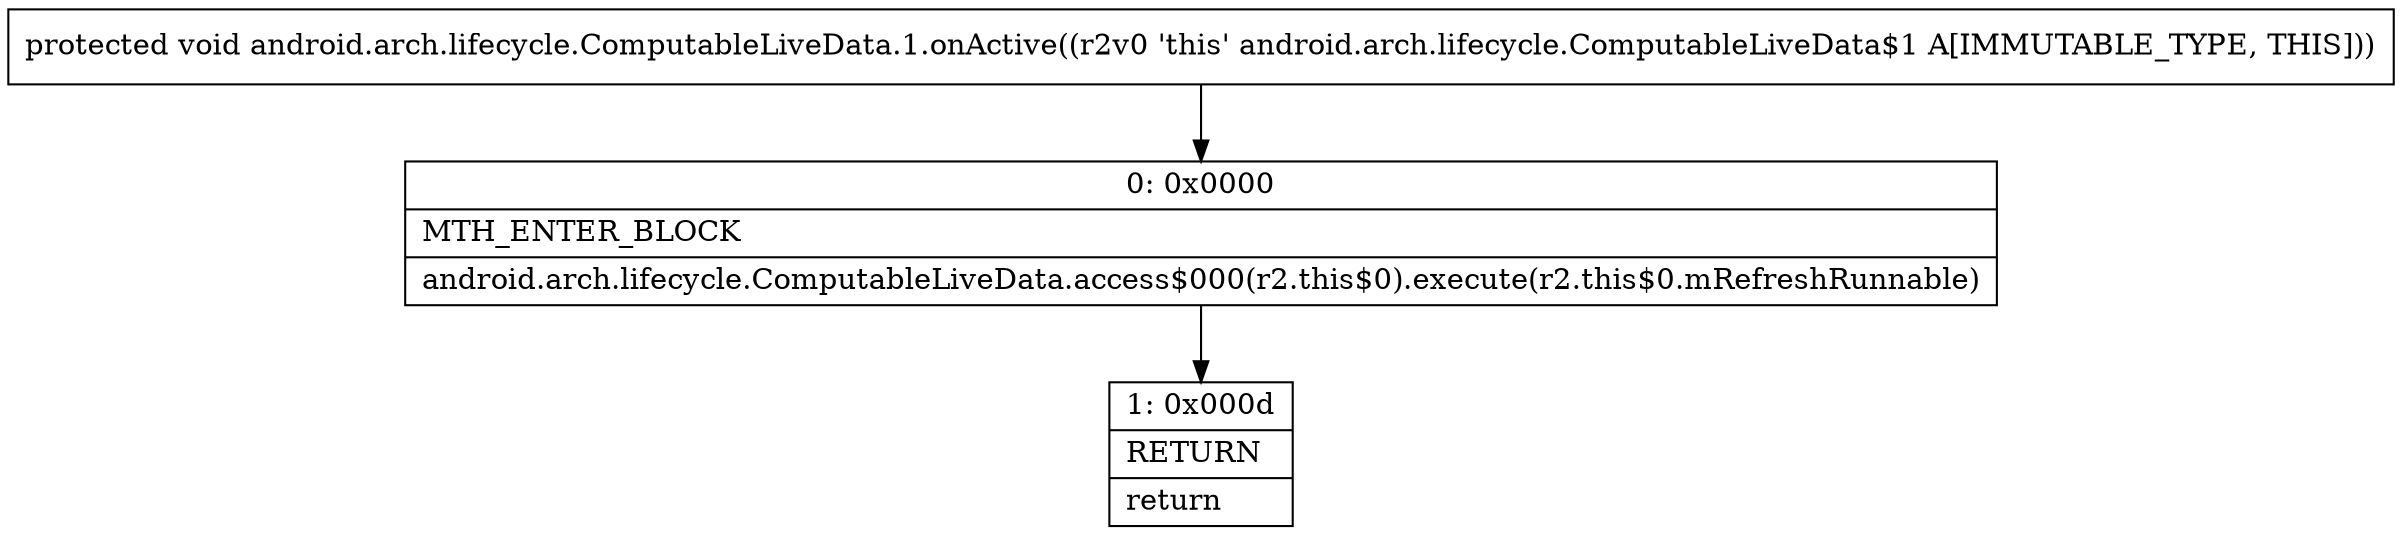 digraph "CFG forandroid.arch.lifecycle.ComputableLiveData.1.onActive()V" {
Node_0 [shape=record,label="{0\:\ 0x0000|MTH_ENTER_BLOCK\l|android.arch.lifecycle.ComputableLiveData.access$000(r2.this$0).execute(r2.this$0.mRefreshRunnable)\l}"];
Node_1 [shape=record,label="{1\:\ 0x000d|RETURN\l|return\l}"];
MethodNode[shape=record,label="{protected void android.arch.lifecycle.ComputableLiveData.1.onActive((r2v0 'this' android.arch.lifecycle.ComputableLiveData$1 A[IMMUTABLE_TYPE, THIS])) }"];
MethodNode -> Node_0;
Node_0 -> Node_1;
}


